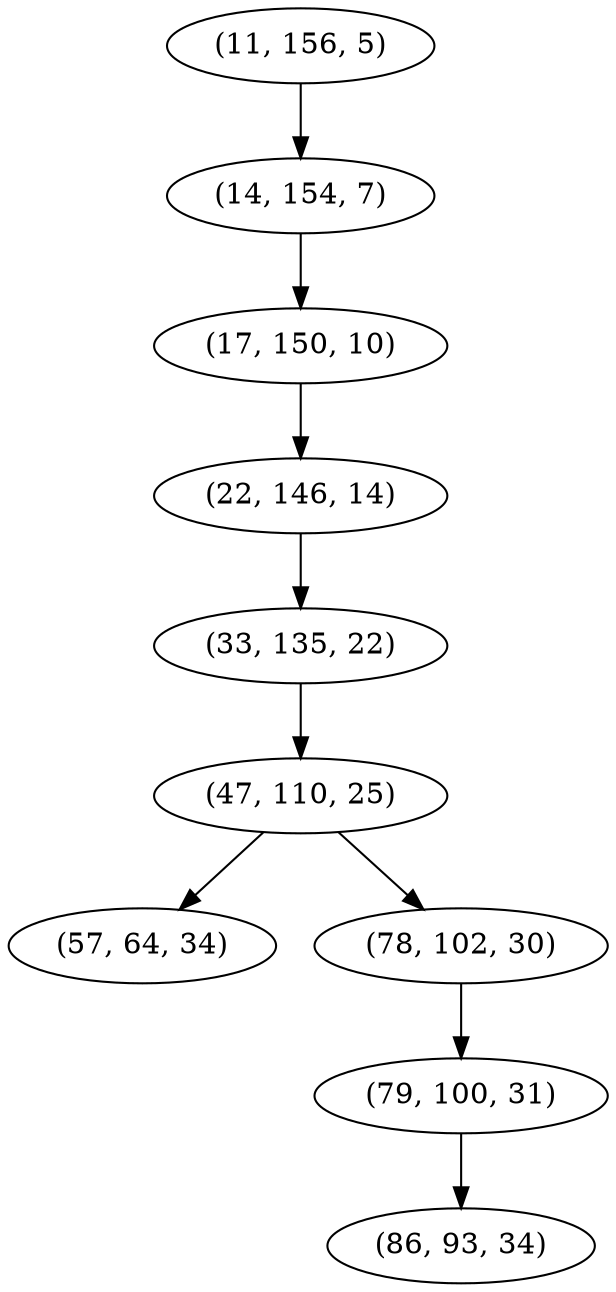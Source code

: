 digraph tree {
    "(11, 156, 5)";
    "(14, 154, 7)";
    "(17, 150, 10)";
    "(22, 146, 14)";
    "(33, 135, 22)";
    "(47, 110, 25)";
    "(57, 64, 34)";
    "(78, 102, 30)";
    "(79, 100, 31)";
    "(86, 93, 34)";
    "(11, 156, 5)" -> "(14, 154, 7)";
    "(14, 154, 7)" -> "(17, 150, 10)";
    "(17, 150, 10)" -> "(22, 146, 14)";
    "(22, 146, 14)" -> "(33, 135, 22)";
    "(33, 135, 22)" -> "(47, 110, 25)";
    "(47, 110, 25)" -> "(57, 64, 34)";
    "(47, 110, 25)" -> "(78, 102, 30)";
    "(78, 102, 30)" -> "(79, 100, 31)";
    "(79, 100, 31)" -> "(86, 93, 34)";
}
